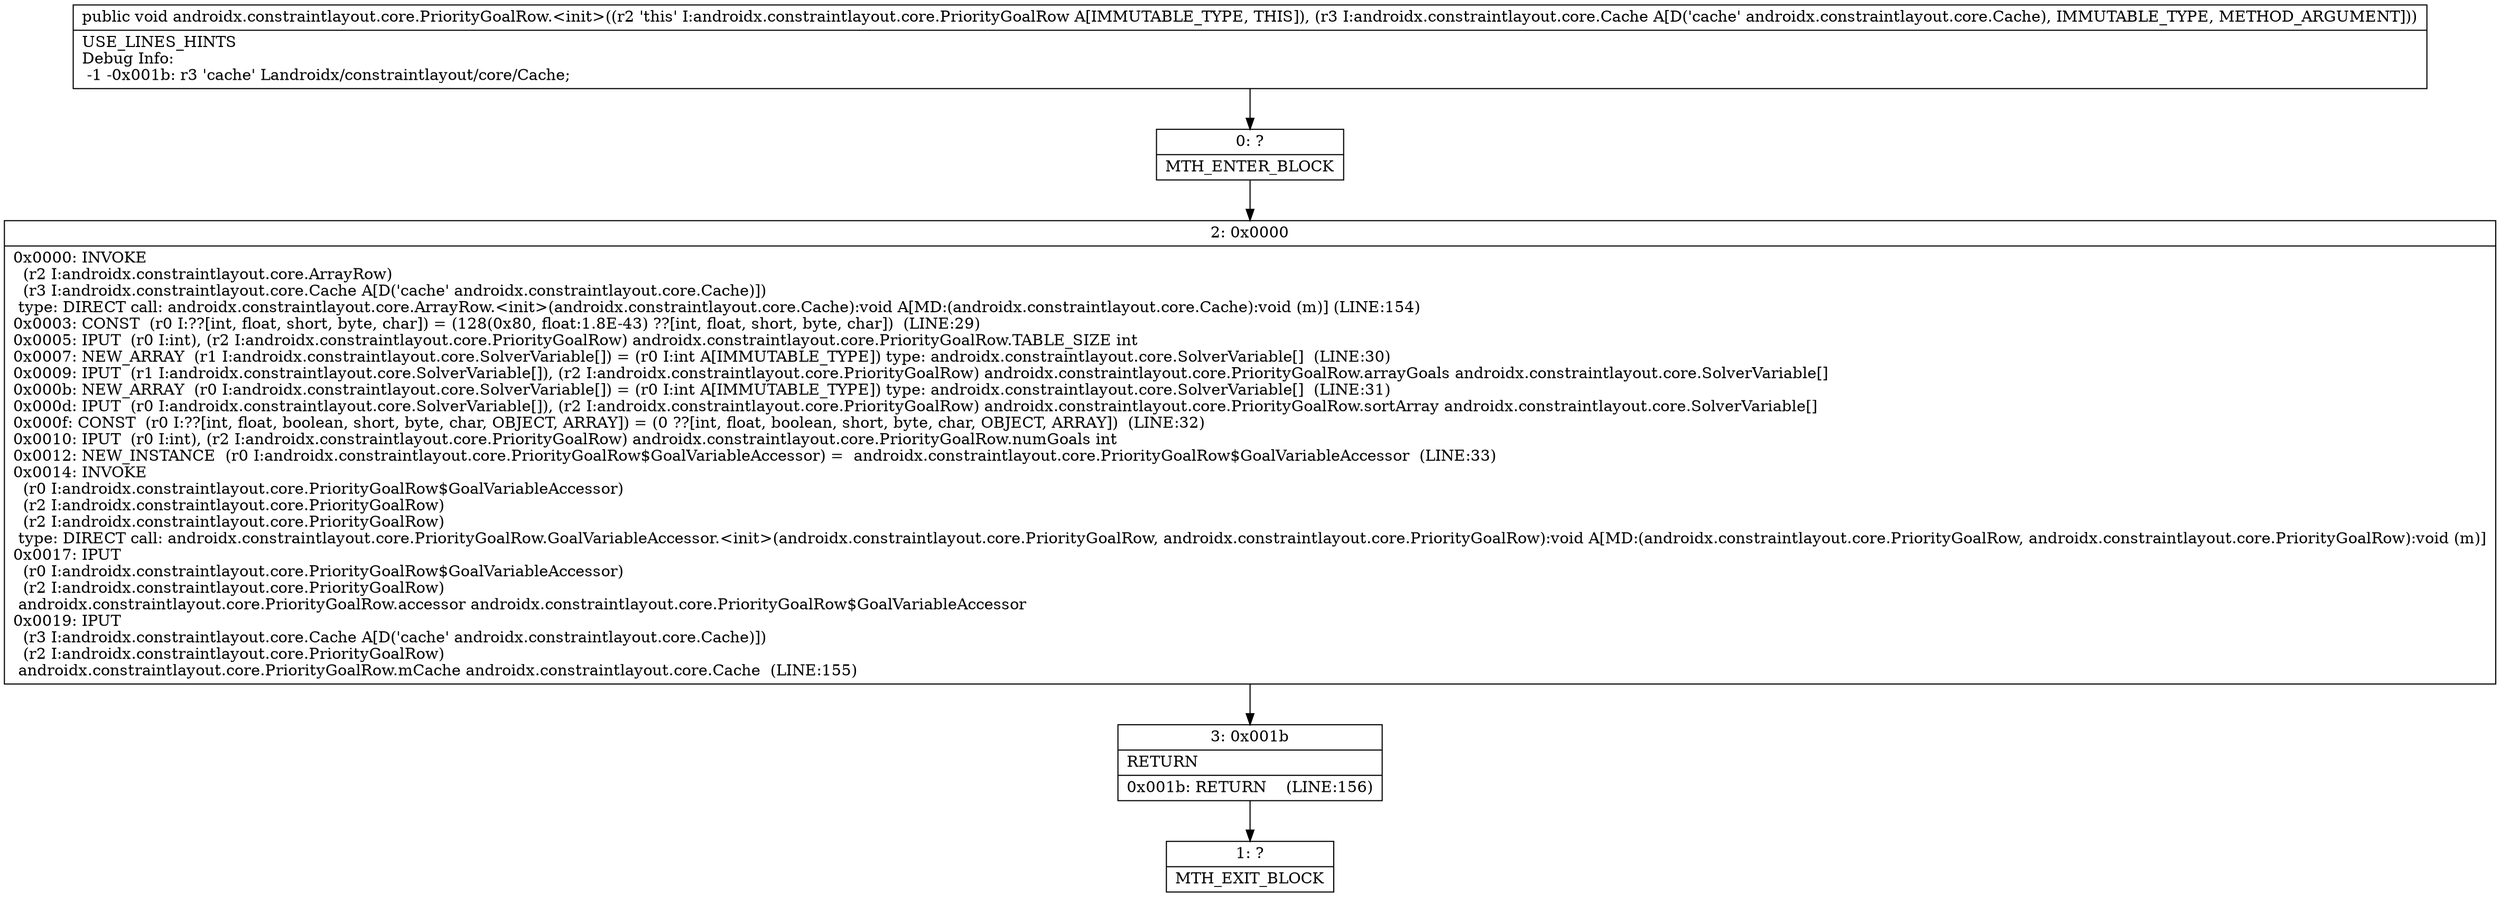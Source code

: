 digraph "CFG forandroidx.constraintlayout.core.PriorityGoalRow.\<init\>(Landroidx\/constraintlayout\/core\/Cache;)V" {
Node_0 [shape=record,label="{0\:\ ?|MTH_ENTER_BLOCK\l}"];
Node_2 [shape=record,label="{2\:\ 0x0000|0x0000: INVOKE  \l  (r2 I:androidx.constraintlayout.core.ArrayRow)\l  (r3 I:androidx.constraintlayout.core.Cache A[D('cache' androidx.constraintlayout.core.Cache)])\l type: DIRECT call: androidx.constraintlayout.core.ArrayRow.\<init\>(androidx.constraintlayout.core.Cache):void A[MD:(androidx.constraintlayout.core.Cache):void (m)] (LINE:154)\l0x0003: CONST  (r0 I:??[int, float, short, byte, char]) = (128(0x80, float:1.8E\-43) ??[int, float, short, byte, char])  (LINE:29)\l0x0005: IPUT  (r0 I:int), (r2 I:androidx.constraintlayout.core.PriorityGoalRow) androidx.constraintlayout.core.PriorityGoalRow.TABLE_SIZE int \l0x0007: NEW_ARRAY  (r1 I:androidx.constraintlayout.core.SolverVariable[]) = (r0 I:int A[IMMUTABLE_TYPE]) type: androidx.constraintlayout.core.SolverVariable[]  (LINE:30)\l0x0009: IPUT  (r1 I:androidx.constraintlayout.core.SolverVariable[]), (r2 I:androidx.constraintlayout.core.PriorityGoalRow) androidx.constraintlayout.core.PriorityGoalRow.arrayGoals androidx.constraintlayout.core.SolverVariable[] \l0x000b: NEW_ARRAY  (r0 I:androidx.constraintlayout.core.SolverVariable[]) = (r0 I:int A[IMMUTABLE_TYPE]) type: androidx.constraintlayout.core.SolverVariable[]  (LINE:31)\l0x000d: IPUT  (r0 I:androidx.constraintlayout.core.SolverVariable[]), (r2 I:androidx.constraintlayout.core.PriorityGoalRow) androidx.constraintlayout.core.PriorityGoalRow.sortArray androidx.constraintlayout.core.SolverVariable[] \l0x000f: CONST  (r0 I:??[int, float, boolean, short, byte, char, OBJECT, ARRAY]) = (0 ??[int, float, boolean, short, byte, char, OBJECT, ARRAY])  (LINE:32)\l0x0010: IPUT  (r0 I:int), (r2 I:androidx.constraintlayout.core.PriorityGoalRow) androidx.constraintlayout.core.PriorityGoalRow.numGoals int \l0x0012: NEW_INSTANCE  (r0 I:androidx.constraintlayout.core.PriorityGoalRow$GoalVariableAccessor) =  androidx.constraintlayout.core.PriorityGoalRow$GoalVariableAccessor  (LINE:33)\l0x0014: INVOKE  \l  (r0 I:androidx.constraintlayout.core.PriorityGoalRow$GoalVariableAccessor)\l  (r2 I:androidx.constraintlayout.core.PriorityGoalRow)\l  (r2 I:androidx.constraintlayout.core.PriorityGoalRow)\l type: DIRECT call: androidx.constraintlayout.core.PriorityGoalRow.GoalVariableAccessor.\<init\>(androidx.constraintlayout.core.PriorityGoalRow, androidx.constraintlayout.core.PriorityGoalRow):void A[MD:(androidx.constraintlayout.core.PriorityGoalRow, androidx.constraintlayout.core.PriorityGoalRow):void (m)]\l0x0017: IPUT  \l  (r0 I:androidx.constraintlayout.core.PriorityGoalRow$GoalVariableAccessor)\l  (r2 I:androidx.constraintlayout.core.PriorityGoalRow)\l androidx.constraintlayout.core.PriorityGoalRow.accessor androidx.constraintlayout.core.PriorityGoalRow$GoalVariableAccessor \l0x0019: IPUT  \l  (r3 I:androidx.constraintlayout.core.Cache A[D('cache' androidx.constraintlayout.core.Cache)])\l  (r2 I:androidx.constraintlayout.core.PriorityGoalRow)\l androidx.constraintlayout.core.PriorityGoalRow.mCache androidx.constraintlayout.core.Cache  (LINE:155)\l}"];
Node_3 [shape=record,label="{3\:\ 0x001b|RETURN\l|0x001b: RETURN    (LINE:156)\l}"];
Node_1 [shape=record,label="{1\:\ ?|MTH_EXIT_BLOCK\l}"];
MethodNode[shape=record,label="{public void androidx.constraintlayout.core.PriorityGoalRow.\<init\>((r2 'this' I:androidx.constraintlayout.core.PriorityGoalRow A[IMMUTABLE_TYPE, THIS]), (r3 I:androidx.constraintlayout.core.Cache A[D('cache' androidx.constraintlayout.core.Cache), IMMUTABLE_TYPE, METHOD_ARGUMENT]))  | USE_LINES_HINTS\lDebug Info:\l  \-1 \-0x001b: r3 'cache' Landroidx\/constraintlayout\/core\/Cache;\l}"];
MethodNode -> Node_0;Node_0 -> Node_2;
Node_2 -> Node_3;
Node_3 -> Node_1;
}

